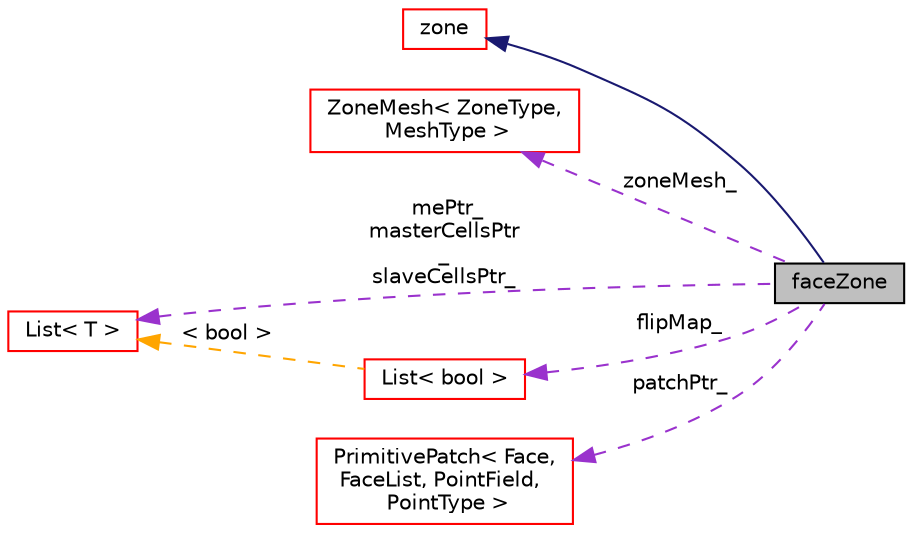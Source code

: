 digraph "faceZone"
{
  bgcolor="transparent";
  edge [fontname="Helvetica",fontsize="10",labelfontname="Helvetica",labelfontsize="10"];
  node [fontname="Helvetica",fontsize="10",shape=record];
  rankdir="LR";
  Node1 [label="faceZone",height=0.2,width=0.4,color="black", fillcolor="grey75", style="filled", fontcolor="black"];
  Node2 -> Node1 [dir="back",color="midnightblue",fontsize="10",style="solid",fontname="Helvetica"];
  Node2 [label="zone",height=0.2,width=0.4,color="red",URL="$a02996.html",tooltip="Base class for zones. "];
  Node3 -> Node1 [dir="back",color="darkorchid3",fontsize="10",style="dashed",label=" zoneMesh_" ,fontname="Helvetica"];
  Node3 [label="ZoneMesh\< ZoneType,\l MeshType \>",height=0.2,width=0.4,color="red",URL="$a02997.html",tooltip="A list of mesh zones. "];
  Node4 -> Node1 [dir="back",color="darkorchid3",fontsize="10",style="dashed",label=" mePtr_\nmasterCellsPtr\l_\nslaveCellsPtr_" ,fontname="Helvetica"];
  Node4 [label="List\< T \>",height=0.2,width=0.4,color="red",URL="$a01391.html",tooltip="A 1D array of objects of type <T>, where the size of the vector is known and used for subscript bound..."];
  Node5 -> Node1 [dir="back",color="darkorchid3",fontsize="10",style="dashed",label=" patchPtr_" ,fontname="Helvetica"];
  Node5 [label="PrimitivePatch\< Face,\l FaceList, PointField,\l PointType \>",height=0.2,width=0.4,color="red",URL="$a02011.html",tooltip="A list of faces which address into the list of points. "];
  Node6 -> Node1 [dir="back",color="darkorchid3",fontsize="10",style="dashed",label=" flipMap_" ,fontname="Helvetica"];
  Node6 [label="List\< bool \>",height=0.2,width=0.4,color="red",URL="$a01391.html"];
  Node4 -> Node6 [dir="back",color="orange",fontsize="10",style="dashed",label=" \< bool \>" ,fontname="Helvetica"];
}
